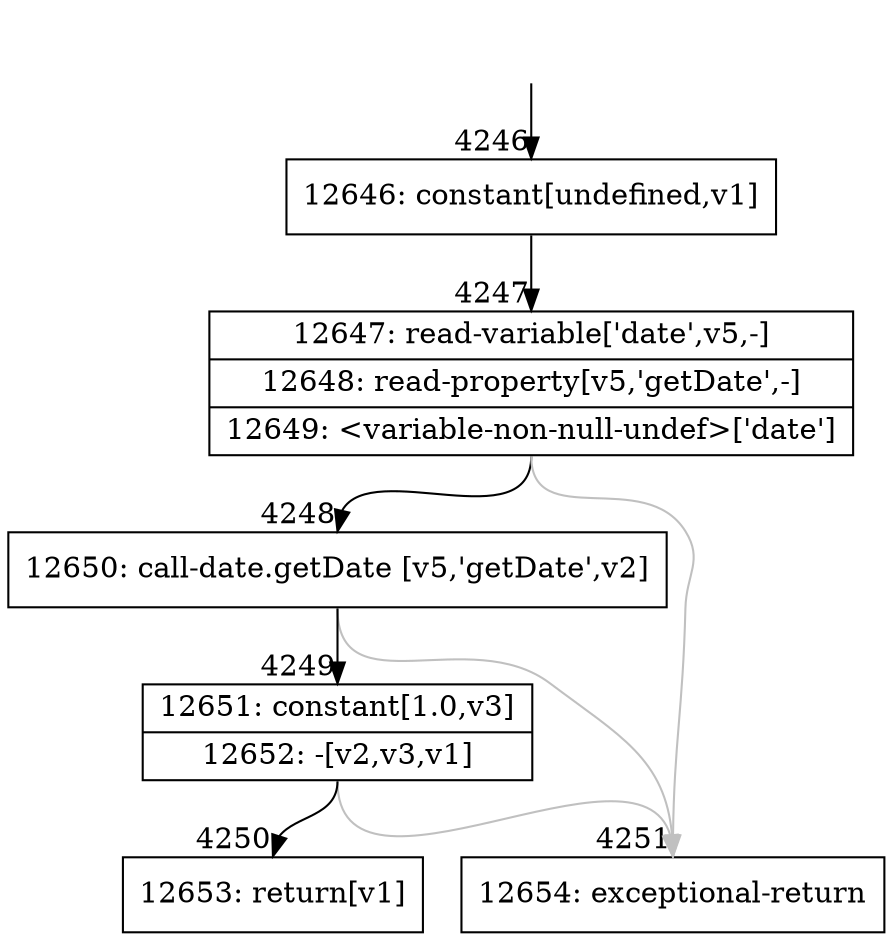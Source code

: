 digraph {
rankdir="TD"
BB_entry395[shape=none,label=""];
BB_entry395 -> BB4246 [tailport=s, headport=n, headlabel="    4246"]
BB4246 [shape=record label="{12646: constant[undefined,v1]}" ] 
BB4246 -> BB4247 [tailport=s, headport=n, headlabel="      4247"]
BB4247 [shape=record label="{12647: read-variable['date',v5,-]|12648: read-property[v5,'getDate',-]|12649: \<variable-non-null-undef\>['date']}" ] 
BB4247 -> BB4248 [tailport=s, headport=n, headlabel="      4248"]
BB4247 -> BB4251 [tailport=s, headport=n, color=gray, headlabel="      4251"]
BB4248 [shape=record label="{12650: call-date.getDate [v5,'getDate',v2]}" ] 
BB4248 -> BB4249 [tailport=s, headport=n, headlabel="      4249"]
BB4248 -> BB4251 [tailport=s, headport=n, color=gray]
BB4249 [shape=record label="{12651: constant[1.0,v3]|12652: -[v2,v3,v1]}" ] 
BB4249 -> BB4250 [tailport=s, headport=n, headlabel="      4250"]
BB4249 -> BB4251 [tailport=s, headport=n, color=gray]
BB4250 [shape=record label="{12653: return[v1]}" ] 
BB4251 [shape=record label="{12654: exceptional-return}" ] 
//#$~ 2475
}
